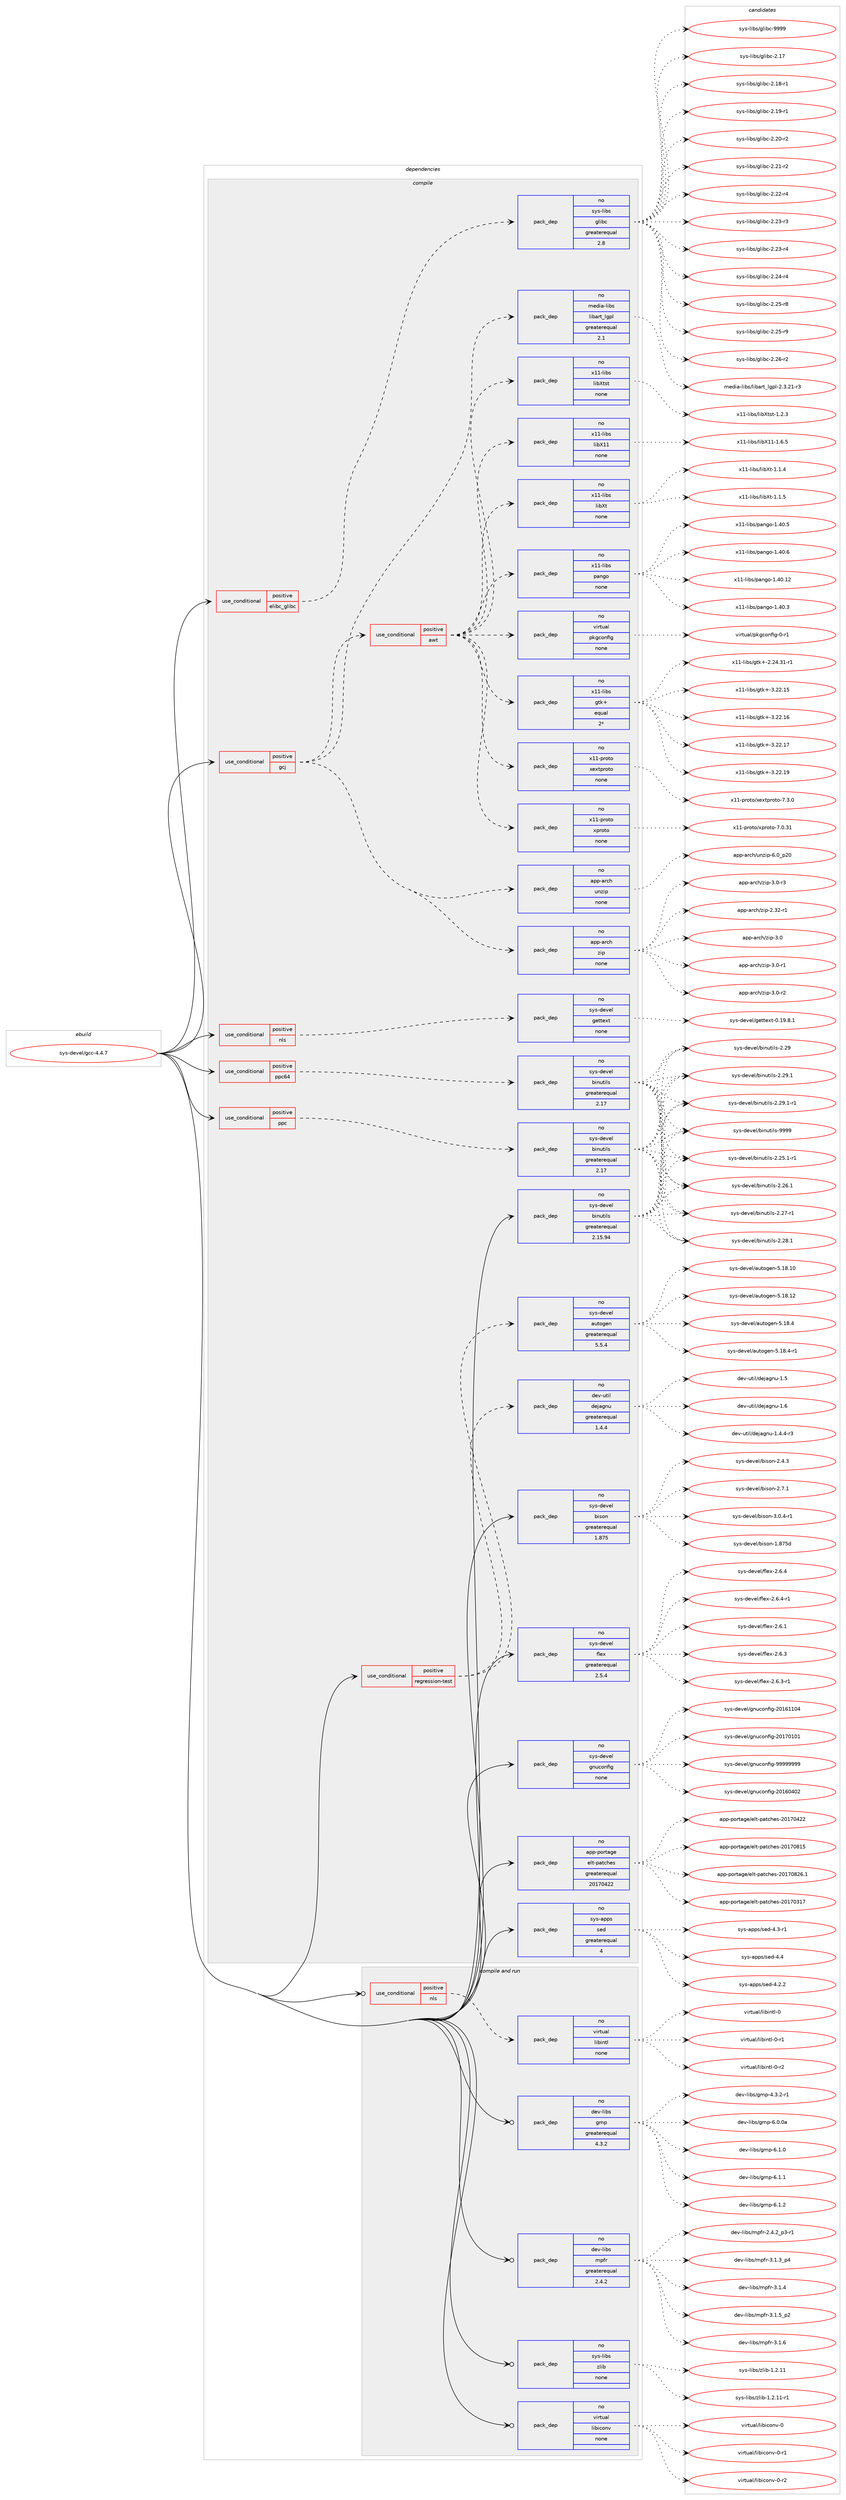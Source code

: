 digraph prolog {

# *************
# Graph options
# *************

newrank=true;
concentrate=true;
compound=true;
graph [rankdir=LR,fontname=Helvetica,fontsize=10,ranksep=1.5];#, ranksep=2.5, nodesep=0.2];
edge  [arrowhead=vee];
node  [fontname=Helvetica,fontsize=10];

# **********
# The ebuild
# **********

subgraph cluster_leftcol {
color=gray;
rank=same;
label=<<i>ebuild</i>>;
id [label="sys-devel/gcc-4.4.7", color=red, width=4, href="../sys-devel/gcc-4.4.7.svg"];
}

# ****************
# The dependencies
# ****************

subgraph cluster_midcol {
color=gray;
label=<<i>dependencies</i>>;
subgraph cluster_compile {
fillcolor="#eeeeee";
style=filled;
label=<<i>compile</i>>;
subgraph cond116001 {
dependency483962 [label=<<TABLE BORDER="0" CELLBORDER="1" CELLSPACING="0" CELLPADDING="4"><TR><TD ROWSPAN="3" CELLPADDING="10">use_conditional</TD></TR><TR><TD>positive</TD></TR><TR><TD>elibc_glibc</TD></TR></TABLE>>, shape=none, color=red];
subgraph pack359529 {
dependency483963 [label=<<TABLE BORDER="0" CELLBORDER="1" CELLSPACING="0" CELLPADDING="4" WIDTH="220"><TR><TD ROWSPAN="6" CELLPADDING="30">pack_dep</TD></TR><TR><TD WIDTH="110">no</TD></TR><TR><TD>sys-libs</TD></TR><TR><TD>glibc</TD></TR><TR><TD>greaterequal</TD></TR><TR><TD>2.8</TD></TR></TABLE>>, shape=none, color=blue];
}
dependency483962:e -> dependency483963:w [weight=20,style="dashed",arrowhead="vee"];
}
id:e -> dependency483962:w [weight=20,style="solid",arrowhead="vee"];
subgraph cond116002 {
dependency483964 [label=<<TABLE BORDER="0" CELLBORDER="1" CELLSPACING="0" CELLPADDING="4"><TR><TD ROWSPAN="3" CELLPADDING="10">use_conditional</TD></TR><TR><TD>positive</TD></TR><TR><TD>gcj</TD></TR></TABLE>>, shape=none, color=red];
subgraph cond116003 {
dependency483965 [label=<<TABLE BORDER="0" CELLBORDER="1" CELLSPACING="0" CELLPADDING="4"><TR><TD ROWSPAN="3" CELLPADDING="10">use_conditional</TD></TR><TR><TD>positive</TD></TR><TR><TD>awt</TD></TR></TABLE>>, shape=none, color=red];
subgraph pack359530 {
dependency483966 [label=<<TABLE BORDER="0" CELLBORDER="1" CELLSPACING="0" CELLPADDING="4" WIDTH="220"><TR><TD ROWSPAN="6" CELLPADDING="30">pack_dep</TD></TR><TR><TD WIDTH="110">no</TD></TR><TR><TD>x11-libs</TD></TR><TR><TD>libXt</TD></TR><TR><TD>none</TD></TR><TR><TD></TD></TR></TABLE>>, shape=none, color=blue];
}
dependency483965:e -> dependency483966:w [weight=20,style="dashed",arrowhead="vee"];
subgraph pack359531 {
dependency483967 [label=<<TABLE BORDER="0" CELLBORDER="1" CELLSPACING="0" CELLPADDING="4" WIDTH="220"><TR><TD ROWSPAN="6" CELLPADDING="30">pack_dep</TD></TR><TR><TD WIDTH="110">no</TD></TR><TR><TD>x11-libs</TD></TR><TR><TD>libX11</TD></TR><TR><TD>none</TD></TR><TR><TD></TD></TR></TABLE>>, shape=none, color=blue];
}
dependency483965:e -> dependency483967:w [weight=20,style="dashed",arrowhead="vee"];
subgraph pack359532 {
dependency483968 [label=<<TABLE BORDER="0" CELLBORDER="1" CELLSPACING="0" CELLPADDING="4" WIDTH="220"><TR><TD ROWSPAN="6" CELLPADDING="30">pack_dep</TD></TR><TR><TD WIDTH="110">no</TD></TR><TR><TD>x11-libs</TD></TR><TR><TD>libXtst</TD></TR><TR><TD>none</TD></TR><TR><TD></TD></TR></TABLE>>, shape=none, color=blue];
}
dependency483965:e -> dependency483968:w [weight=20,style="dashed",arrowhead="vee"];
subgraph pack359533 {
dependency483969 [label=<<TABLE BORDER="0" CELLBORDER="1" CELLSPACING="0" CELLPADDING="4" WIDTH="220"><TR><TD ROWSPAN="6" CELLPADDING="30">pack_dep</TD></TR><TR><TD WIDTH="110">no</TD></TR><TR><TD>x11-proto</TD></TR><TR><TD>xproto</TD></TR><TR><TD>none</TD></TR><TR><TD></TD></TR></TABLE>>, shape=none, color=blue];
}
dependency483965:e -> dependency483969:w [weight=20,style="dashed",arrowhead="vee"];
subgraph pack359534 {
dependency483970 [label=<<TABLE BORDER="0" CELLBORDER="1" CELLSPACING="0" CELLPADDING="4" WIDTH="220"><TR><TD ROWSPAN="6" CELLPADDING="30">pack_dep</TD></TR><TR><TD WIDTH="110">no</TD></TR><TR><TD>x11-proto</TD></TR><TR><TD>xextproto</TD></TR><TR><TD>none</TD></TR><TR><TD></TD></TR></TABLE>>, shape=none, color=blue];
}
dependency483965:e -> dependency483970:w [weight=20,style="dashed",arrowhead="vee"];
subgraph pack359535 {
dependency483971 [label=<<TABLE BORDER="0" CELLBORDER="1" CELLSPACING="0" CELLPADDING="4" WIDTH="220"><TR><TD ROWSPAN="6" CELLPADDING="30">pack_dep</TD></TR><TR><TD WIDTH="110">no</TD></TR><TR><TD>x11-libs</TD></TR><TR><TD>gtk+</TD></TR><TR><TD>equal</TD></TR><TR><TD>2*</TD></TR></TABLE>>, shape=none, color=blue];
}
dependency483965:e -> dependency483971:w [weight=20,style="dashed",arrowhead="vee"];
subgraph pack359536 {
dependency483972 [label=<<TABLE BORDER="0" CELLBORDER="1" CELLSPACING="0" CELLPADDING="4" WIDTH="220"><TR><TD ROWSPAN="6" CELLPADDING="30">pack_dep</TD></TR><TR><TD WIDTH="110">no</TD></TR><TR><TD>virtual</TD></TR><TR><TD>pkgconfig</TD></TR><TR><TD>none</TD></TR><TR><TD></TD></TR></TABLE>>, shape=none, color=blue];
}
dependency483965:e -> dependency483972:w [weight=20,style="dashed",arrowhead="vee"];
subgraph pack359537 {
dependency483973 [label=<<TABLE BORDER="0" CELLBORDER="1" CELLSPACING="0" CELLPADDING="4" WIDTH="220"><TR><TD ROWSPAN="6" CELLPADDING="30">pack_dep</TD></TR><TR><TD WIDTH="110">no</TD></TR><TR><TD>x11-libs</TD></TR><TR><TD>pango</TD></TR><TR><TD>none</TD></TR><TR><TD></TD></TR></TABLE>>, shape=none, color=blue];
}
dependency483965:e -> dependency483973:w [weight=20,style="dashed",arrowhead="vee"];
}
dependency483964:e -> dependency483965:w [weight=20,style="dashed",arrowhead="vee"];
subgraph pack359538 {
dependency483974 [label=<<TABLE BORDER="0" CELLBORDER="1" CELLSPACING="0" CELLPADDING="4" WIDTH="220"><TR><TD ROWSPAN="6" CELLPADDING="30">pack_dep</TD></TR><TR><TD WIDTH="110">no</TD></TR><TR><TD>media-libs</TD></TR><TR><TD>libart_lgpl</TD></TR><TR><TD>greaterequal</TD></TR><TR><TD>2.1</TD></TR></TABLE>>, shape=none, color=blue];
}
dependency483964:e -> dependency483974:w [weight=20,style="dashed",arrowhead="vee"];
subgraph pack359539 {
dependency483975 [label=<<TABLE BORDER="0" CELLBORDER="1" CELLSPACING="0" CELLPADDING="4" WIDTH="220"><TR><TD ROWSPAN="6" CELLPADDING="30">pack_dep</TD></TR><TR><TD WIDTH="110">no</TD></TR><TR><TD>app-arch</TD></TR><TR><TD>zip</TD></TR><TR><TD>none</TD></TR><TR><TD></TD></TR></TABLE>>, shape=none, color=blue];
}
dependency483964:e -> dependency483975:w [weight=20,style="dashed",arrowhead="vee"];
subgraph pack359540 {
dependency483976 [label=<<TABLE BORDER="0" CELLBORDER="1" CELLSPACING="0" CELLPADDING="4" WIDTH="220"><TR><TD ROWSPAN="6" CELLPADDING="30">pack_dep</TD></TR><TR><TD WIDTH="110">no</TD></TR><TR><TD>app-arch</TD></TR><TR><TD>unzip</TD></TR><TR><TD>none</TD></TR><TR><TD></TD></TR></TABLE>>, shape=none, color=blue];
}
dependency483964:e -> dependency483976:w [weight=20,style="dashed",arrowhead="vee"];
}
id:e -> dependency483964:w [weight=20,style="solid",arrowhead="vee"];
subgraph cond116004 {
dependency483977 [label=<<TABLE BORDER="0" CELLBORDER="1" CELLSPACING="0" CELLPADDING="4"><TR><TD ROWSPAN="3" CELLPADDING="10">use_conditional</TD></TR><TR><TD>positive</TD></TR><TR><TD>nls</TD></TR></TABLE>>, shape=none, color=red];
subgraph pack359541 {
dependency483978 [label=<<TABLE BORDER="0" CELLBORDER="1" CELLSPACING="0" CELLPADDING="4" WIDTH="220"><TR><TD ROWSPAN="6" CELLPADDING="30">pack_dep</TD></TR><TR><TD WIDTH="110">no</TD></TR><TR><TD>sys-devel</TD></TR><TR><TD>gettext</TD></TR><TR><TD>none</TD></TR><TR><TD></TD></TR></TABLE>>, shape=none, color=blue];
}
dependency483977:e -> dependency483978:w [weight=20,style="dashed",arrowhead="vee"];
}
id:e -> dependency483977:w [weight=20,style="solid",arrowhead="vee"];
subgraph cond116005 {
dependency483979 [label=<<TABLE BORDER="0" CELLBORDER="1" CELLSPACING="0" CELLPADDING="4"><TR><TD ROWSPAN="3" CELLPADDING="10">use_conditional</TD></TR><TR><TD>positive</TD></TR><TR><TD>ppc</TD></TR></TABLE>>, shape=none, color=red];
subgraph pack359542 {
dependency483980 [label=<<TABLE BORDER="0" CELLBORDER="1" CELLSPACING="0" CELLPADDING="4" WIDTH="220"><TR><TD ROWSPAN="6" CELLPADDING="30">pack_dep</TD></TR><TR><TD WIDTH="110">no</TD></TR><TR><TD>sys-devel</TD></TR><TR><TD>binutils</TD></TR><TR><TD>greaterequal</TD></TR><TR><TD>2.17</TD></TR></TABLE>>, shape=none, color=blue];
}
dependency483979:e -> dependency483980:w [weight=20,style="dashed",arrowhead="vee"];
}
id:e -> dependency483979:w [weight=20,style="solid",arrowhead="vee"];
subgraph cond116006 {
dependency483981 [label=<<TABLE BORDER="0" CELLBORDER="1" CELLSPACING="0" CELLPADDING="4"><TR><TD ROWSPAN="3" CELLPADDING="10">use_conditional</TD></TR><TR><TD>positive</TD></TR><TR><TD>ppc64</TD></TR></TABLE>>, shape=none, color=red];
subgraph pack359543 {
dependency483982 [label=<<TABLE BORDER="0" CELLBORDER="1" CELLSPACING="0" CELLPADDING="4" WIDTH="220"><TR><TD ROWSPAN="6" CELLPADDING="30">pack_dep</TD></TR><TR><TD WIDTH="110">no</TD></TR><TR><TD>sys-devel</TD></TR><TR><TD>binutils</TD></TR><TR><TD>greaterequal</TD></TR><TR><TD>2.17</TD></TR></TABLE>>, shape=none, color=blue];
}
dependency483981:e -> dependency483982:w [weight=20,style="dashed",arrowhead="vee"];
}
id:e -> dependency483981:w [weight=20,style="solid",arrowhead="vee"];
subgraph cond116007 {
dependency483983 [label=<<TABLE BORDER="0" CELLBORDER="1" CELLSPACING="0" CELLPADDING="4"><TR><TD ROWSPAN="3" CELLPADDING="10">use_conditional</TD></TR><TR><TD>positive</TD></TR><TR><TD>regression-test</TD></TR></TABLE>>, shape=none, color=red];
subgraph pack359544 {
dependency483984 [label=<<TABLE BORDER="0" CELLBORDER="1" CELLSPACING="0" CELLPADDING="4" WIDTH="220"><TR><TD ROWSPAN="6" CELLPADDING="30">pack_dep</TD></TR><TR><TD WIDTH="110">no</TD></TR><TR><TD>dev-util</TD></TR><TR><TD>dejagnu</TD></TR><TR><TD>greaterequal</TD></TR><TR><TD>1.4.4</TD></TR></TABLE>>, shape=none, color=blue];
}
dependency483983:e -> dependency483984:w [weight=20,style="dashed",arrowhead="vee"];
subgraph pack359545 {
dependency483985 [label=<<TABLE BORDER="0" CELLBORDER="1" CELLSPACING="0" CELLPADDING="4" WIDTH="220"><TR><TD ROWSPAN="6" CELLPADDING="30">pack_dep</TD></TR><TR><TD WIDTH="110">no</TD></TR><TR><TD>sys-devel</TD></TR><TR><TD>autogen</TD></TR><TR><TD>greaterequal</TD></TR><TR><TD>5.5.4</TD></TR></TABLE>>, shape=none, color=blue];
}
dependency483983:e -> dependency483985:w [weight=20,style="dashed",arrowhead="vee"];
}
id:e -> dependency483983:w [weight=20,style="solid",arrowhead="vee"];
subgraph pack359546 {
dependency483986 [label=<<TABLE BORDER="0" CELLBORDER="1" CELLSPACING="0" CELLPADDING="4" WIDTH="220"><TR><TD ROWSPAN="6" CELLPADDING="30">pack_dep</TD></TR><TR><TD WIDTH="110">no</TD></TR><TR><TD>app-portage</TD></TR><TR><TD>elt-patches</TD></TR><TR><TD>greaterequal</TD></TR><TR><TD>20170422</TD></TR></TABLE>>, shape=none, color=blue];
}
id:e -> dependency483986:w [weight=20,style="solid",arrowhead="vee"];
subgraph pack359547 {
dependency483987 [label=<<TABLE BORDER="0" CELLBORDER="1" CELLSPACING="0" CELLPADDING="4" WIDTH="220"><TR><TD ROWSPAN="6" CELLPADDING="30">pack_dep</TD></TR><TR><TD WIDTH="110">no</TD></TR><TR><TD>sys-apps</TD></TR><TR><TD>sed</TD></TR><TR><TD>greaterequal</TD></TR><TR><TD>4</TD></TR></TABLE>>, shape=none, color=blue];
}
id:e -> dependency483987:w [weight=20,style="solid",arrowhead="vee"];
subgraph pack359548 {
dependency483988 [label=<<TABLE BORDER="0" CELLBORDER="1" CELLSPACING="0" CELLPADDING="4" WIDTH="220"><TR><TD ROWSPAN="6" CELLPADDING="30">pack_dep</TD></TR><TR><TD WIDTH="110">no</TD></TR><TR><TD>sys-devel</TD></TR><TR><TD>binutils</TD></TR><TR><TD>greaterequal</TD></TR><TR><TD>2.15.94</TD></TR></TABLE>>, shape=none, color=blue];
}
id:e -> dependency483988:w [weight=20,style="solid",arrowhead="vee"];
subgraph pack359549 {
dependency483989 [label=<<TABLE BORDER="0" CELLBORDER="1" CELLSPACING="0" CELLPADDING="4" WIDTH="220"><TR><TD ROWSPAN="6" CELLPADDING="30">pack_dep</TD></TR><TR><TD WIDTH="110">no</TD></TR><TR><TD>sys-devel</TD></TR><TR><TD>bison</TD></TR><TR><TD>greaterequal</TD></TR><TR><TD>1.875</TD></TR></TABLE>>, shape=none, color=blue];
}
id:e -> dependency483989:w [weight=20,style="solid",arrowhead="vee"];
subgraph pack359550 {
dependency483990 [label=<<TABLE BORDER="0" CELLBORDER="1" CELLSPACING="0" CELLPADDING="4" WIDTH="220"><TR><TD ROWSPAN="6" CELLPADDING="30">pack_dep</TD></TR><TR><TD WIDTH="110">no</TD></TR><TR><TD>sys-devel</TD></TR><TR><TD>flex</TD></TR><TR><TD>greaterequal</TD></TR><TR><TD>2.5.4</TD></TR></TABLE>>, shape=none, color=blue];
}
id:e -> dependency483990:w [weight=20,style="solid",arrowhead="vee"];
subgraph pack359551 {
dependency483991 [label=<<TABLE BORDER="0" CELLBORDER="1" CELLSPACING="0" CELLPADDING="4" WIDTH="220"><TR><TD ROWSPAN="6" CELLPADDING="30">pack_dep</TD></TR><TR><TD WIDTH="110">no</TD></TR><TR><TD>sys-devel</TD></TR><TR><TD>gnuconfig</TD></TR><TR><TD>none</TD></TR><TR><TD></TD></TR></TABLE>>, shape=none, color=blue];
}
id:e -> dependency483991:w [weight=20,style="solid",arrowhead="vee"];
}
subgraph cluster_compileandrun {
fillcolor="#eeeeee";
style=filled;
label=<<i>compile and run</i>>;
subgraph cond116008 {
dependency483992 [label=<<TABLE BORDER="0" CELLBORDER="1" CELLSPACING="0" CELLPADDING="4"><TR><TD ROWSPAN="3" CELLPADDING="10">use_conditional</TD></TR><TR><TD>positive</TD></TR><TR><TD>nls</TD></TR></TABLE>>, shape=none, color=red];
subgraph pack359552 {
dependency483993 [label=<<TABLE BORDER="0" CELLBORDER="1" CELLSPACING="0" CELLPADDING="4" WIDTH="220"><TR><TD ROWSPAN="6" CELLPADDING="30">pack_dep</TD></TR><TR><TD WIDTH="110">no</TD></TR><TR><TD>virtual</TD></TR><TR><TD>libintl</TD></TR><TR><TD>none</TD></TR><TR><TD></TD></TR></TABLE>>, shape=none, color=blue];
}
dependency483992:e -> dependency483993:w [weight=20,style="dashed",arrowhead="vee"];
}
id:e -> dependency483992:w [weight=20,style="solid",arrowhead="odotvee"];
subgraph pack359553 {
dependency483994 [label=<<TABLE BORDER="0" CELLBORDER="1" CELLSPACING="0" CELLPADDING="4" WIDTH="220"><TR><TD ROWSPAN="6" CELLPADDING="30">pack_dep</TD></TR><TR><TD WIDTH="110">no</TD></TR><TR><TD>dev-libs</TD></TR><TR><TD>gmp</TD></TR><TR><TD>greaterequal</TD></TR><TR><TD>4.3.2</TD></TR></TABLE>>, shape=none, color=blue];
}
id:e -> dependency483994:w [weight=20,style="solid",arrowhead="odotvee"];
subgraph pack359554 {
dependency483995 [label=<<TABLE BORDER="0" CELLBORDER="1" CELLSPACING="0" CELLPADDING="4" WIDTH="220"><TR><TD ROWSPAN="6" CELLPADDING="30">pack_dep</TD></TR><TR><TD WIDTH="110">no</TD></TR><TR><TD>dev-libs</TD></TR><TR><TD>mpfr</TD></TR><TR><TD>greaterequal</TD></TR><TR><TD>2.4.2</TD></TR></TABLE>>, shape=none, color=blue];
}
id:e -> dependency483995:w [weight=20,style="solid",arrowhead="odotvee"];
subgraph pack359555 {
dependency483996 [label=<<TABLE BORDER="0" CELLBORDER="1" CELLSPACING="0" CELLPADDING="4" WIDTH="220"><TR><TD ROWSPAN="6" CELLPADDING="30">pack_dep</TD></TR><TR><TD WIDTH="110">no</TD></TR><TR><TD>sys-libs</TD></TR><TR><TD>zlib</TD></TR><TR><TD>none</TD></TR><TR><TD></TD></TR></TABLE>>, shape=none, color=blue];
}
id:e -> dependency483996:w [weight=20,style="solid",arrowhead="odotvee"];
subgraph pack359556 {
dependency483997 [label=<<TABLE BORDER="0" CELLBORDER="1" CELLSPACING="0" CELLPADDING="4" WIDTH="220"><TR><TD ROWSPAN="6" CELLPADDING="30">pack_dep</TD></TR><TR><TD WIDTH="110">no</TD></TR><TR><TD>virtual</TD></TR><TR><TD>libiconv</TD></TR><TR><TD>none</TD></TR><TR><TD></TD></TR></TABLE>>, shape=none, color=blue];
}
id:e -> dependency483997:w [weight=20,style="solid",arrowhead="odotvee"];
}
subgraph cluster_run {
fillcolor="#eeeeee";
style=filled;
label=<<i>run</i>>;
}
}

# **************
# The candidates
# **************

subgraph cluster_choices {
rank=same;
color=gray;
label=<<i>candidates</i>>;

subgraph choice359529 {
color=black;
nodesep=1;
choice11512111545108105981154710310810598994550464955 [label="sys-libs/glibc-2.17", color=red, width=4,href="../sys-libs/glibc-2.17.svg"];
choice115121115451081059811547103108105989945504649564511449 [label="sys-libs/glibc-2.18-r1", color=red, width=4,href="../sys-libs/glibc-2.18-r1.svg"];
choice115121115451081059811547103108105989945504649574511449 [label="sys-libs/glibc-2.19-r1", color=red, width=4,href="../sys-libs/glibc-2.19-r1.svg"];
choice115121115451081059811547103108105989945504650484511450 [label="sys-libs/glibc-2.20-r2", color=red, width=4,href="../sys-libs/glibc-2.20-r2.svg"];
choice115121115451081059811547103108105989945504650494511450 [label="sys-libs/glibc-2.21-r2", color=red, width=4,href="../sys-libs/glibc-2.21-r2.svg"];
choice115121115451081059811547103108105989945504650504511452 [label="sys-libs/glibc-2.22-r4", color=red, width=4,href="../sys-libs/glibc-2.22-r4.svg"];
choice115121115451081059811547103108105989945504650514511451 [label="sys-libs/glibc-2.23-r3", color=red, width=4,href="../sys-libs/glibc-2.23-r3.svg"];
choice115121115451081059811547103108105989945504650514511452 [label="sys-libs/glibc-2.23-r4", color=red, width=4,href="../sys-libs/glibc-2.23-r4.svg"];
choice115121115451081059811547103108105989945504650524511452 [label="sys-libs/glibc-2.24-r4", color=red, width=4,href="../sys-libs/glibc-2.24-r4.svg"];
choice115121115451081059811547103108105989945504650534511456 [label="sys-libs/glibc-2.25-r8", color=red, width=4,href="../sys-libs/glibc-2.25-r8.svg"];
choice115121115451081059811547103108105989945504650534511457 [label="sys-libs/glibc-2.25-r9", color=red, width=4,href="../sys-libs/glibc-2.25-r9.svg"];
choice115121115451081059811547103108105989945504650544511450 [label="sys-libs/glibc-2.26-r2", color=red, width=4,href="../sys-libs/glibc-2.26-r2.svg"];
choice11512111545108105981154710310810598994557575757 [label="sys-libs/glibc-9999", color=red, width=4,href="../sys-libs/glibc-9999.svg"];
dependency483963:e -> choice11512111545108105981154710310810598994550464955:w [style=dotted,weight="100"];
dependency483963:e -> choice115121115451081059811547103108105989945504649564511449:w [style=dotted,weight="100"];
dependency483963:e -> choice115121115451081059811547103108105989945504649574511449:w [style=dotted,weight="100"];
dependency483963:e -> choice115121115451081059811547103108105989945504650484511450:w [style=dotted,weight="100"];
dependency483963:e -> choice115121115451081059811547103108105989945504650494511450:w [style=dotted,weight="100"];
dependency483963:e -> choice115121115451081059811547103108105989945504650504511452:w [style=dotted,weight="100"];
dependency483963:e -> choice115121115451081059811547103108105989945504650514511451:w [style=dotted,weight="100"];
dependency483963:e -> choice115121115451081059811547103108105989945504650514511452:w [style=dotted,weight="100"];
dependency483963:e -> choice115121115451081059811547103108105989945504650524511452:w [style=dotted,weight="100"];
dependency483963:e -> choice115121115451081059811547103108105989945504650534511456:w [style=dotted,weight="100"];
dependency483963:e -> choice115121115451081059811547103108105989945504650534511457:w [style=dotted,weight="100"];
dependency483963:e -> choice115121115451081059811547103108105989945504650544511450:w [style=dotted,weight="100"];
dependency483963:e -> choice11512111545108105981154710310810598994557575757:w [style=dotted,weight="100"];
}
subgraph choice359530 {
color=black;
nodesep=1;
choice12049494510810598115471081059888116454946494652 [label="x11-libs/libXt-1.1.4", color=red, width=4,href="../x11-libs/libXt-1.1.4.svg"];
choice12049494510810598115471081059888116454946494653 [label="x11-libs/libXt-1.1.5", color=red, width=4,href="../x11-libs/libXt-1.1.5.svg"];
dependency483966:e -> choice12049494510810598115471081059888116454946494652:w [style=dotted,weight="100"];
dependency483966:e -> choice12049494510810598115471081059888116454946494653:w [style=dotted,weight="100"];
}
subgraph choice359531 {
color=black;
nodesep=1;
choice120494945108105981154710810598884949454946544653 [label="x11-libs/libX11-1.6.5", color=red, width=4,href="../x11-libs/libX11-1.6.5.svg"];
dependency483967:e -> choice120494945108105981154710810598884949454946544653:w [style=dotted,weight="100"];
}
subgraph choice359532 {
color=black;
nodesep=1;
choice12049494510810598115471081059888116115116454946504651 [label="x11-libs/libXtst-1.2.3", color=red, width=4,href="../x11-libs/libXtst-1.2.3.svg"];
dependency483968:e -> choice12049494510810598115471081059888116115116454946504651:w [style=dotted,weight="100"];
}
subgraph choice359533 {
color=black;
nodesep=1;
choice1204949451121141111161114712011211411111611145554648465149 [label="x11-proto/xproto-7.0.31", color=red, width=4,href="../x11-proto/xproto-7.0.31.svg"];
dependency483969:e -> choice1204949451121141111161114712011211411111611145554648465149:w [style=dotted,weight="100"];
}
subgraph choice359534 {
color=black;
nodesep=1;
choice12049494511211411111611147120101120116112114111116111455546514648 [label="x11-proto/xextproto-7.3.0", color=red, width=4,href="../x11-proto/xextproto-7.3.0.svg"];
dependency483970:e -> choice12049494511211411111611147120101120116112114111116111455546514648:w [style=dotted,weight="100"];
}
subgraph choice359535 {
color=black;
nodesep=1;
choice12049494510810598115471031161074345504650524651494511449 [label="x11-libs/gtk+-2.24.31-r1", color=red, width=4,href="../x11-libs/gtk+-2.24.31-r1.svg"];
choice1204949451081059811547103116107434551465050464953 [label="x11-libs/gtk+-3.22.15", color=red, width=4,href="../x11-libs/gtk+-3.22.15.svg"];
choice1204949451081059811547103116107434551465050464954 [label="x11-libs/gtk+-3.22.16", color=red, width=4,href="../x11-libs/gtk+-3.22.16.svg"];
choice1204949451081059811547103116107434551465050464955 [label="x11-libs/gtk+-3.22.17", color=red, width=4,href="../x11-libs/gtk+-3.22.17.svg"];
choice1204949451081059811547103116107434551465050464957 [label="x11-libs/gtk+-3.22.19", color=red, width=4,href="../x11-libs/gtk+-3.22.19.svg"];
dependency483971:e -> choice12049494510810598115471031161074345504650524651494511449:w [style=dotted,weight="100"];
dependency483971:e -> choice1204949451081059811547103116107434551465050464953:w [style=dotted,weight="100"];
dependency483971:e -> choice1204949451081059811547103116107434551465050464954:w [style=dotted,weight="100"];
dependency483971:e -> choice1204949451081059811547103116107434551465050464955:w [style=dotted,weight="100"];
dependency483971:e -> choice1204949451081059811547103116107434551465050464957:w [style=dotted,weight="100"];
}
subgraph choice359536 {
color=black;
nodesep=1;
choice11810511411611797108471121071039911111010210510345484511449 [label="virtual/pkgconfig-0-r1", color=red, width=4,href="../virtual/pkgconfig-0-r1.svg"];
dependency483972:e -> choice11810511411611797108471121071039911111010210510345484511449:w [style=dotted,weight="100"];
}
subgraph choice359537 {
color=black;
nodesep=1;
choice1204949451081059811547112971101031114549465248464950 [label="x11-libs/pango-1.40.12", color=red, width=4,href="../x11-libs/pango-1.40.12.svg"];
choice12049494510810598115471129711010311145494652484651 [label="x11-libs/pango-1.40.3", color=red, width=4,href="../x11-libs/pango-1.40.3.svg"];
choice12049494510810598115471129711010311145494652484653 [label="x11-libs/pango-1.40.5", color=red, width=4,href="../x11-libs/pango-1.40.5.svg"];
choice12049494510810598115471129711010311145494652484654 [label="x11-libs/pango-1.40.6", color=red, width=4,href="../x11-libs/pango-1.40.6.svg"];
dependency483973:e -> choice1204949451081059811547112971101031114549465248464950:w [style=dotted,weight="100"];
dependency483973:e -> choice12049494510810598115471129711010311145494652484651:w [style=dotted,weight="100"];
dependency483973:e -> choice12049494510810598115471129711010311145494652484653:w [style=dotted,weight="100"];
dependency483973:e -> choice12049494510810598115471129711010311145494652484654:w [style=dotted,weight="100"];
}
subgraph choice359538 {
color=black;
nodesep=1;
choice10910110010597451081059811547108105989711411695108103112108455046514650494511451 [label="media-libs/libart_lgpl-2.3.21-r3", color=red, width=4,href="../media-libs/libart_lgpl-2.3.21-r3.svg"];
dependency483974:e -> choice10910110010597451081059811547108105989711411695108103112108455046514650494511451:w [style=dotted,weight="100"];
}
subgraph choice359539 {
color=black;
nodesep=1;
choice971121124597114991044712210511245504651504511449 [label="app-arch/zip-2.32-r1", color=red, width=4,href="../app-arch/zip-2.32-r1.svg"];
choice971121124597114991044712210511245514648 [label="app-arch/zip-3.0", color=red, width=4,href="../app-arch/zip-3.0.svg"];
choice9711211245971149910447122105112455146484511449 [label="app-arch/zip-3.0-r1", color=red, width=4,href="../app-arch/zip-3.0-r1.svg"];
choice9711211245971149910447122105112455146484511450 [label="app-arch/zip-3.0-r2", color=red, width=4,href="../app-arch/zip-3.0-r2.svg"];
choice9711211245971149910447122105112455146484511451 [label="app-arch/zip-3.0-r3", color=red, width=4,href="../app-arch/zip-3.0-r3.svg"];
dependency483975:e -> choice971121124597114991044712210511245504651504511449:w [style=dotted,weight="100"];
dependency483975:e -> choice971121124597114991044712210511245514648:w [style=dotted,weight="100"];
dependency483975:e -> choice9711211245971149910447122105112455146484511449:w [style=dotted,weight="100"];
dependency483975:e -> choice9711211245971149910447122105112455146484511450:w [style=dotted,weight="100"];
dependency483975:e -> choice9711211245971149910447122105112455146484511451:w [style=dotted,weight="100"];
}
subgraph choice359540 {
color=black;
nodesep=1;
choice971121124597114991044711711012210511245544648951125048 [label="app-arch/unzip-6.0_p20", color=red, width=4,href="../app-arch/unzip-6.0_p20.svg"];
dependency483976:e -> choice971121124597114991044711711012210511245544648951125048:w [style=dotted,weight="100"];
}
subgraph choice359541 {
color=black;
nodesep=1;
choice1151211154510010111810110847103101116116101120116454846495746564649 [label="sys-devel/gettext-0.19.8.1", color=red, width=4,href="../sys-devel/gettext-0.19.8.1.svg"];
dependency483978:e -> choice1151211154510010111810110847103101116116101120116454846495746564649:w [style=dotted,weight="100"];
}
subgraph choice359542 {
color=black;
nodesep=1;
choice115121115451001011181011084798105110117116105108115455046505346494511449 [label="sys-devel/binutils-2.25.1-r1", color=red, width=4,href="../sys-devel/binutils-2.25.1-r1.svg"];
choice11512111545100101118101108479810511011711610510811545504650544649 [label="sys-devel/binutils-2.26.1", color=red, width=4,href="../sys-devel/binutils-2.26.1.svg"];
choice11512111545100101118101108479810511011711610510811545504650554511449 [label="sys-devel/binutils-2.27-r1", color=red, width=4,href="../sys-devel/binutils-2.27-r1.svg"];
choice11512111545100101118101108479810511011711610510811545504650564649 [label="sys-devel/binutils-2.28.1", color=red, width=4,href="../sys-devel/binutils-2.28.1.svg"];
choice1151211154510010111810110847981051101171161051081154550465057 [label="sys-devel/binutils-2.29", color=red, width=4,href="../sys-devel/binutils-2.29.svg"];
choice11512111545100101118101108479810511011711610510811545504650574649 [label="sys-devel/binutils-2.29.1", color=red, width=4,href="../sys-devel/binutils-2.29.1.svg"];
choice115121115451001011181011084798105110117116105108115455046505746494511449 [label="sys-devel/binutils-2.29.1-r1", color=red, width=4,href="../sys-devel/binutils-2.29.1-r1.svg"];
choice1151211154510010111810110847981051101171161051081154557575757 [label="sys-devel/binutils-9999", color=red, width=4,href="../sys-devel/binutils-9999.svg"];
dependency483980:e -> choice115121115451001011181011084798105110117116105108115455046505346494511449:w [style=dotted,weight="100"];
dependency483980:e -> choice11512111545100101118101108479810511011711610510811545504650544649:w [style=dotted,weight="100"];
dependency483980:e -> choice11512111545100101118101108479810511011711610510811545504650554511449:w [style=dotted,weight="100"];
dependency483980:e -> choice11512111545100101118101108479810511011711610510811545504650564649:w [style=dotted,weight="100"];
dependency483980:e -> choice1151211154510010111810110847981051101171161051081154550465057:w [style=dotted,weight="100"];
dependency483980:e -> choice11512111545100101118101108479810511011711610510811545504650574649:w [style=dotted,weight="100"];
dependency483980:e -> choice115121115451001011181011084798105110117116105108115455046505746494511449:w [style=dotted,weight="100"];
dependency483980:e -> choice1151211154510010111810110847981051101171161051081154557575757:w [style=dotted,weight="100"];
}
subgraph choice359543 {
color=black;
nodesep=1;
choice115121115451001011181011084798105110117116105108115455046505346494511449 [label="sys-devel/binutils-2.25.1-r1", color=red, width=4,href="../sys-devel/binutils-2.25.1-r1.svg"];
choice11512111545100101118101108479810511011711610510811545504650544649 [label="sys-devel/binutils-2.26.1", color=red, width=4,href="../sys-devel/binutils-2.26.1.svg"];
choice11512111545100101118101108479810511011711610510811545504650554511449 [label="sys-devel/binutils-2.27-r1", color=red, width=4,href="../sys-devel/binutils-2.27-r1.svg"];
choice11512111545100101118101108479810511011711610510811545504650564649 [label="sys-devel/binutils-2.28.1", color=red, width=4,href="../sys-devel/binutils-2.28.1.svg"];
choice1151211154510010111810110847981051101171161051081154550465057 [label="sys-devel/binutils-2.29", color=red, width=4,href="../sys-devel/binutils-2.29.svg"];
choice11512111545100101118101108479810511011711610510811545504650574649 [label="sys-devel/binutils-2.29.1", color=red, width=4,href="../sys-devel/binutils-2.29.1.svg"];
choice115121115451001011181011084798105110117116105108115455046505746494511449 [label="sys-devel/binutils-2.29.1-r1", color=red, width=4,href="../sys-devel/binutils-2.29.1-r1.svg"];
choice1151211154510010111810110847981051101171161051081154557575757 [label="sys-devel/binutils-9999", color=red, width=4,href="../sys-devel/binutils-9999.svg"];
dependency483982:e -> choice115121115451001011181011084798105110117116105108115455046505346494511449:w [style=dotted,weight="100"];
dependency483982:e -> choice11512111545100101118101108479810511011711610510811545504650544649:w [style=dotted,weight="100"];
dependency483982:e -> choice11512111545100101118101108479810511011711610510811545504650554511449:w [style=dotted,weight="100"];
dependency483982:e -> choice11512111545100101118101108479810511011711610510811545504650564649:w [style=dotted,weight="100"];
dependency483982:e -> choice1151211154510010111810110847981051101171161051081154550465057:w [style=dotted,weight="100"];
dependency483982:e -> choice11512111545100101118101108479810511011711610510811545504650574649:w [style=dotted,weight="100"];
dependency483982:e -> choice115121115451001011181011084798105110117116105108115455046505746494511449:w [style=dotted,weight="100"];
dependency483982:e -> choice1151211154510010111810110847981051101171161051081154557575757:w [style=dotted,weight="100"];
}
subgraph choice359544 {
color=black;
nodesep=1;
choice1001011184511711610510847100101106971031101174549465246524511451 [label="dev-util/dejagnu-1.4.4-r3", color=red, width=4,href="../dev-util/dejagnu-1.4.4-r3.svg"];
choice10010111845117116105108471001011069710311011745494653 [label="dev-util/dejagnu-1.5", color=red, width=4,href="../dev-util/dejagnu-1.5.svg"];
choice10010111845117116105108471001011069710311011745494654 [label="dev-util/dejagnu-1.6", color=red, width=4,href="../dev-util/dejagnu-1.6.svg"];
dependency483984:e -> choice1001011184511711610510847100101106971031101174549465246524511451:w [style=dotted,weight="100"];
dependency483984:e -> choice10010111845117116105108471001011069710311011745494653:w [style=dotted,weight="100"];
dependency483984:e -> choice10010111845117116105108471001011069710311011745494654:w [style=dotted,weight="100"];
}
subgraph choice359545 {
color=black;
nodesep=1;
choice1151211154510010111810110847971171161111031011104553464956464948 [label="sys-devel/autogen-5.18.10", color=red, width=4,href="../sys-devel/autogen-5.18.10.svg"];
choice1151211154510010111810110847971171161111031011104553464956464950 [label="sys-devel/autogen-5.18.12", color=red, width=4,href="../sys-devel/autogen-5.18.12.svg"];
choice11512111545100101118101108479711711611110310111045534649564652 [label="sys-devel/autogen-5.18.4", color=red, width=4,href="../sys-devel/autogen-5.18.4.svg"];
choice115121115451001011181011084797117116111103101110455346495646524511449 [label="sys-devel/autogen-5.18.4-r1", color=red, width=4,href="../sys-devel/autogen-5.18.4-r1.svg"];
dependency483985:e -> choice1151211154510010111810110847971171161111031011104553464956464948:w [style=dotted,weight="100"];
dependency483985:e -> choice1151211154510010111810110847971171161111031011104553464956464950:w [style=dotted,weight="100"];
dependency483985:e -> choice11512111545100101118101108479711711611110310111045534649564652:w [style=dotted,weight="100"];
dependency483985:e -> choice115121115451001011181011084797117116111103101110455346495646524511449:w [style=dotted,weight="100"];
}
subgraph choice359546 {
color=black;
nodesep=1;
choice97112112451121111141169710310147101108116451129711699104101115455048495548514955 [label="app-portage/elt-patches-20170317", color=red, width=4,href="../app-portage/elt-patches-20170317.svg"];
choice97112112451121111141169710310147101108116451129711699104101115455048495548525050 [label="app-portage/elt-patches-20170422", color=red, width=4,href="../app-portage/elt-patches-20170422.svg"];
choice97112112451121111141169710310147101108116451129711699104101115455048495548564953 [label="app-portage/elt-patches-20170815", color=red, width=4,href="../app-portage/elt-patches-20170815.svg"];
choice971121124511211111411697103101471011081164511297116991041011154550484955485650544649 [label="app-portage/elt-patches-20170826.1", color=red, width=4,href="../app-portage/elt-patches-20170826.1.svg"];
dependency483986:e -> choice97112112451121111141169710310147101108116451129711699104101115455048495548514955:w [style=dotted,weight="100"];
dependency483986:e -> choice97112112451121111141169710310147101108116451129711699104101115455048495548525050:w [style=dotted,weight="100"];
dependency483986:e -> choice97112112451121111141169710310147101108116451129711699104101115455048495548564953:w [style=dotted,weight="100"];
dependency483986:e -> choice971121124511211111411697103101471011081164511297116991041011154550484955485650544649:w [style=dotted,weight="100"];
}
subgraph choice359547 {
color=black;
nodesep=1;
choice115121115459711211211547115101100455246504650 [label="sys-apps/sed-4.2.2", color=red, width=4,href="../sys-apps/sed-4.2.2.svg"];
choice115121115459711211211547115101100455246514511449 [label="sys-apps/sed-4.3-r1", color=red, width=4,href="../sys-apps/sed-4.3-r1.svg"];
choice11512111545971121121154711510110045524652 [label="sys-apps/sed-4.4", color=red, width=4,href="../sys-apps/sed-4.4.svg"];
dependency483987:e -> choice115121115459711211211547115101100455246504650:w [style=dotted,weight="100"];
dependency483987:e -> choice115121115459711211211547115101100455246514511449:w [style=dotted,weight="100"];
dependency483987:e -> choice11512111545971121121154711510110045524652:w [style=dotted,weight="100"];
}
subgraph choice359548 {
color=black;
nodesep=1;
choice115121115451001011181011084798105110117116105108115455046505346494511449 [label="sys-devel/binutils-2.25.1-r1", color=red, width=4,href="../sys-devel/binutils-2.25.1-r1.svg"];
choice11512111545100101118101108479810511011711610510811545504650544649 [label="sys-devel/binutils-2.26.1", color=red, width=4,href="../sys-devel/binutils-2.26.1.svg"];
choice11512111545100101118101108479810511011711610510811545504650554511449 [label="sys-devel/binutils-2.27-r1", color=red, width=4,href="../sys-devel/binutils-2.27-r1.svg"];
choice11512111545100101118101108479810511011711610510811545504650564649 [label="sys-devel/binutils-2.28.1", color=red, width=4,href="../sys-devel/binutils-2.28.1.svg"];
choice1151211154510010111810110847981051101171161051081154550465057 [label="sys-devel/binutils-2.29", color=red, width=4,href="../sys-devel/binutils-2.29.svg"];
choice11512111545100101118101108479810511011711610510811545504650574649 [label="sys-devel/binutils-2.29.1", color=red, width=4,href="../sys-devel/binutils-2.29.1.svg"];
choice115121115451001011181011084798105110117116105108115455046505746494511449 [label="sys-devel/binutils-2.29.1-r1", color=red, width=4,href="../sys-devel/binutils-2.29.1-r1.svg"];
choice1151211154510010111810110847981051101171161051081154557575757 [label="sys-devel/binutils-9999", color=red, width=4,href="../sys-devel/binutils-9999.svg"];
dependency483988:e -> choice115121115451001011181011084798105110117116105108115455046505346494511449:w [style=dotted,weight="100"];
dependency483988:e -> choice11512111545100101118101108479810511011711610510811545504650544649:w [style=dotted,weight="100"];
dependency483988:e -> choice11512111545100101118101108479810511011711610510811545504650554511449:w [style=dotted,weight="100"];
dependency483988:e -> choice11512111545100101118101108479810511011711610510811545504650564649:w [style=dotted,weight="100"];
dependency483988:e -> choice1151211154510010111810110847981051101171161051081154550465057:w [style=dotted,weight="100"];
dependency483988:e -> choice11512111545100101118101108479810511011711610510811545504650574649:w [style=dotted,weight="100"];
dependency483988:e -> choice115121115451001011181011084798105110117116105108115455046505746494511449:w [style=dotted,weight="100"];
dependency483988:e -> choice1151211154510010111810110847981051101171161051081154557575757:w [style=dotted,weight="100"];
}
subgraph choice359549 {
color=black;
nodesep=1;
choice115121115451001011181011084798105115111110454946565553100 [label="sys-devel/bison-1.875d", color=red, width=4,href="../sys-devel/bison-1.875d.svg"];
choice115121115451001011181011084798105115111110455046524651 [label="sys-devel/bison-2.4.3", color=red, width=4,href="../sys-devel/bison-2.4.3.svg"];
choice115121115451001011181011084798105115111110455046554649 [label="sys-devel/bison-2.7.1", color=red, width=4,href="../sys-devel/bison-2.7.1.svg"];
choice1151211154510010111810110847981051151111104551464846524511449 [label="sys-devel/bison-3.0.4-r1", color=red, width=4,href="../sys-devel/bison-3.0.4-r1.svg"];
dependency483989:e -> choice115121115451001011181011084798105115111110454946565553100:w [style=dotted,weight="100"];
dependency483989:e -> choice115121115451001011181011084798105115111110455046524651:w [style=dotted,weight="100"];
dependency483989:e -> choice115121115451001011181011084798105115111110455046554649:w [style=dotted,weight="100"];
dependency483989:e -> choice1151211154510010111810110847981051151111104551464846524511449:w [style=dotted,weight="100"];
}
subgraph choice359550 {
color=black;
nodesep=1;
choice1151211154510010111810110847102108101120455046544649 [label="sys-devel/flex-2.6.1", color=red, width=4,href="../sys-devel/flex-2.6.1.svg"];
choice1151211154510010111810110847102108101120455046544651 [label="sys-devel/flex-2.6.3", color=red, width=4,href="../sys-devel/flex-2.6.3.svg"];
choice11512111545100101118101108471021081011204550465446514511449 [label="sys-devel/flex-2.6.3-r1", color=red, width=4,href="../sys-devel/flex-2.6.3-r1.svg"];
choice1151211154510010111810110847102108101120455046544652 [label="sys-devel/flex-2.6.4", color=red, width=4,href="../sys-devel/flex-2.6.4.svg"];
choice11512111545100101118101108471021081011204550465446524511449 [label="sys-devel/flex-2.6.4-r1", color=red, width=4,href="../sys-devel/flex-2.6.4-r1.svg"];
dependency483990:e -> choice1151211154510010111810110847102108101120455046544649:w [style=dotted,weight="100"];
dependency483990:e -> choice1151211154510010111810110847102108101120455046544651:w [style=dotted,weight="100"];
dependency483990:e -> choice11512111545100101118101108471021081011204550465446514511449:w [style=dotted,weight="100"];
dependency483990:e -> choice1151211154510010111810110847102108101120455046544652:w [style=dotted,weight="100"];
dependency483990:e -> choice11512111545100101118101108471021081011204550465446524511449:w [style=dotted,weight="100"];
}
subgraph choice359551 {
color=black;
nodesep=1;
choice115121115451001011181011084710311011799111110102105103455048495448524850 [label="sys-devel/gnuconfig-20160402", color=red, width=4,href="../sys-devel/gnuconfig-20160402.svg"];
choice115121115451001011181011084710311011799111110102105103455048495449494852 [label="sys-devel/gnuconfig-20161104", color=red, width=4,href="../sys-devel/gnuconfig-20161104.svg"];
choice115121115451001011181011084710311011799111110102105103455048495548494849 [label="sys-devel/gnuconfig-20170101", color=red, width=4,href="../sys-devel/gnuconfig-20170101.svg"];
choice115121115451001011181011084710311011799111110102105103455757575757575757 [label="sys-devel/gnuconfig-99999999", color=red, width=4,href="../sys-devel/gnuconfig-99999999.svg"];
dependency483991:e -> choice115121115451001011181011084710311011799111110102105103455048495448524850:w [style=dotted,weight="100"];
dependency483991:e -> choice115121115451001011181011084710311011799111110102105103455048495449494852:w [style=dotted,weight="100"];
dependency483991:e -> choice115121115451001011181011084710311011799111110102105103455048495548494849:w [style=dotted,weight="100"];
dependency483991:e -> choice115121115451001011181011084710311011799111110102105103455757575757575757:w [style=dotted,weight="100"];
}
subgraph choice359552 {
color=black;
nodesep=1;
choice1181051141161179710847108105981051101161084548 [label="virtual/libintl-0", color=red, width=4,href="../virtual/libintl-0.svg"];
choice11810511411611797108471081059810511011610845484511449 [label="virtual/libintl-0-r1", color=red, width=4,href="../virtual/libintl-0-r1.svg"];
choice11810511411611797108471081059810511011610845484511450 [label="virtual/libintl-0-r2", color=red, width=4,href="../virtual/libintl-0-r2.svg"];
dependency483993:e -> choice1181051141161179710847108105981051101161084548:w [style=dotted,weight="100"];
dependency483993:e -> choice11810511411611797108471081059810511011610845484511449:w [style=dotted,weight="100"];
dependency483993:e -> choice11810511411611797108471081059810511011610845484511450:w [style=dotted,weight="100"];
}
subgraph choice359553 {
color=black;
nodesep=1;
choice1001011184510810598115471031091124552465146504511449 [label="dev-libs/gmp-4.3.2-r1", color=red, width=4,href="../dev-libs/gmp-4.3.2-r1.svg"];
choice10010111845108105981154710310911245544648464897 [label="dev-libs/gmp-6.0.0a", color=red, width=4,href="../dev-libs/gmp-6.0.0a.svg"];
choice100101118451081059811547103109112455446494648 [label="dev-libs/gmp-6.1.0", color=red, width=4,href="../dev-libs/gmp-6.1.0.svg"];
choice100101118451081059811547103109112455446494649 [label="dev-libs/gmp-6.1.1", color=red, width=4,href="../dev-libs/gmp-6.1.1.svg"];
choice100101118451081059811547103109112455446494650 [label="dev-libs/gmp-6.1.2", color=red, width=4,href="../dev-libs/gmp-6.1.2.svg"];
dependency483994:e -> choice1001011184510810598115471031091124552465146504511449:w [style=dotted,weight="100"];
dependency483994:e -> choice10010111845108105981154710310911245544648464897:w [style=dotted,weight="100"];
dependency483994:e -> choice100101118451081059811547103109112455446494648:w [style=dotted,weight="100"];
dependency483994:e -> choice100101118451081059811547103109112455446494649:w [style=dotted,weight="100"];
dependency483994:e -> choice100101118451081059811547103109112455446494650:w [style=dotted,weight="100"];
}
subgraph choice359554 {
color=black;
nodesep=1;
choice10010111845108105981154710911210211445504652465095112514511449 [label="dev-libs/mpfr-2.4.2_p3-r1", color=red, width=4,href="../dev-libs/mpfr-2.4.2_p3-r1.svg"];
choice1001011184510810598115471091121021144551464946519511252 [label="dev-libs/mpfr-3.1.3_p4", color=red, width=4,href="../dev-libs/mpfr-3.1.3_p4.svg"];
choice100101118451081059811547109112102114455146494652 [label="dev-libs/mpfr-3.1.4", color=red, width=4,href="../dev-libs/mpfr-3.1.4.svg"];
choice1001011184510810598115471091121021144551464946539511250 [label="dev-libs/mpfr-3.1.5_p2", color=red, width=4,href="../dev-libs/mpfr-3.1.5_p2.svg"];
choice100101118451081059811547109112102114455146494654 [label="dev-libs/mpfr-3.1.6", color=red, width=4,href="../dev-libs/mpfr-3.1.6.svg"];
dependency483995:e -> choice10010111845108105981154710911210211445504652465095112514511449:w [style=dotted,weight="100"];
dependency483995:e -> choice1001011184510810598115471091121021144551464946519511252:w [style=dotted,weight="100"];
dependency483995:e -> choice100101118451081059811547109112102114455146494652:w [style=dotted,weight="100"];
dependency483995:e -> choice1001011184510810598115471091121021144551464946539511250:w [style=dotted,weight="100"];
dependency483995:e -> choice100101118451081059811547109112102114455146494654:w [style=dotted,weight="100"];
}
subgraph choice359555 {
color=black;
nodesep=1;
choice1151211154510810598115471221081059845494650464949 [label="sys-libs/zlib-1.2.11", color=red, width=4,href="../sys-libs/zlib-1.2.11.svg"];
choice11512111545108105981154712210810598454946504649494511449 [label="sys-libs/zlib-1.2.11-r1", color=red, width=4,href="../sys-libs/zlib-1.2.11-r1.svg"];
dependency483996:e -> choice1151211154510810598115471221081059845494650464949:w [style=dotted,weight="100"];
dependency483996:e -> choice11512111545108105981154712210810598454946504649494511449:w [style=dotted,weight="100"];
}
subgraph choice359556 {
color=black;
nodesep=1;
choice118105114116117971084710810598105991111101184548 [label="virtual/libiconv-0", color=red, width=4,href="../virtual/libiconv-0.svg"];
choice1181051141161179710847108105981059911111011845484511449 [label="virtual/libiconv-0-r1", color=red, width=4,href="../virtual/libiconv-0-r1.svg"];
choice1181051141161179710847108105981059911111011845484511450 [label="virtual/libiconv-0-r2", color=red, width=4,href="../virtual/libiconv-0-r2.svg"];
dependency483997:e -> choice118105114116117971084710810598105991111101184548:w [style=dotted,weight="100"];
dependency483997:e -> choice1181051141161179710847108105981059911111011845484511449:w [style=dotted,weight="100"];
dependency483997:e -> choice1181051141161179710847108105981059911111011845484511450:w [style=dotted,weight="100"];
}
}

}
